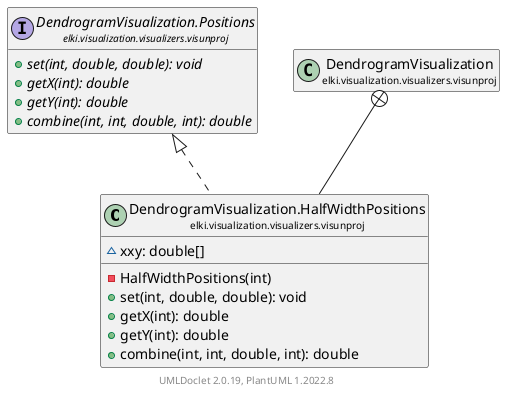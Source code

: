 @startuml
    remove .*\.(Instance|Par|Parameterizer|Factory)$
    set namespaceSeparator none
    hide empty fields
    hide empty methods

    class "<size:14>DendrogramVisualization.HalfWidthPositions\n<size:10>elki.visualization.visualizers.visunproj" as elki.visualization.visualizers.visunproj.DendrogramVisualization.HalfWidthPositions [[DendrogramVisualization.HalfWidthPositions.html]] {
        ~xxy: double[]
        -HalfWidthPositions(int)
        +set(int, double, double): void
        +getX(int): double
        +getY(int): double
        +combine(int, int, double, int): double
    }

    interface "<size:14>DendrogramVisualization.Positions\n<size:10>elki.visualization.visualizers.visunproj" as elki.visualization.visualizers.visunproj.DendrogramVisualization.Positions [[DendrogramVisualization.Positions.html]] {
        {abstract} +set(int, double, double): void
        {abstract} +getX(int): double
        {abstract} +getY(int): double
        {abstract} +combine(int, int, double, int): double
    }
    class "<size:14>DendrogramVisualization\n<size:10>elki.visualization.visualizers.visunproj" as elki.visualization.visualizers.visunproj.DendrogramVisualization [[DendrogramVisualization.html]]

    elki.visualization.visualizers.visunproj.DendrogramVisualization.Positions <|.. elki.visualization.visualizers.visunproj.DendrogramVisualization.HalfWidthPositions
    elki.visualization.visualizers.visunproj.DendrogramVisualization +-- elki.visualization.visualizers.visunproj.DendrogramVisualization.HalfWidthPositions

    center footer UMLDoclet 2.0.19, PlantUML 1.2022.8
@enduml
